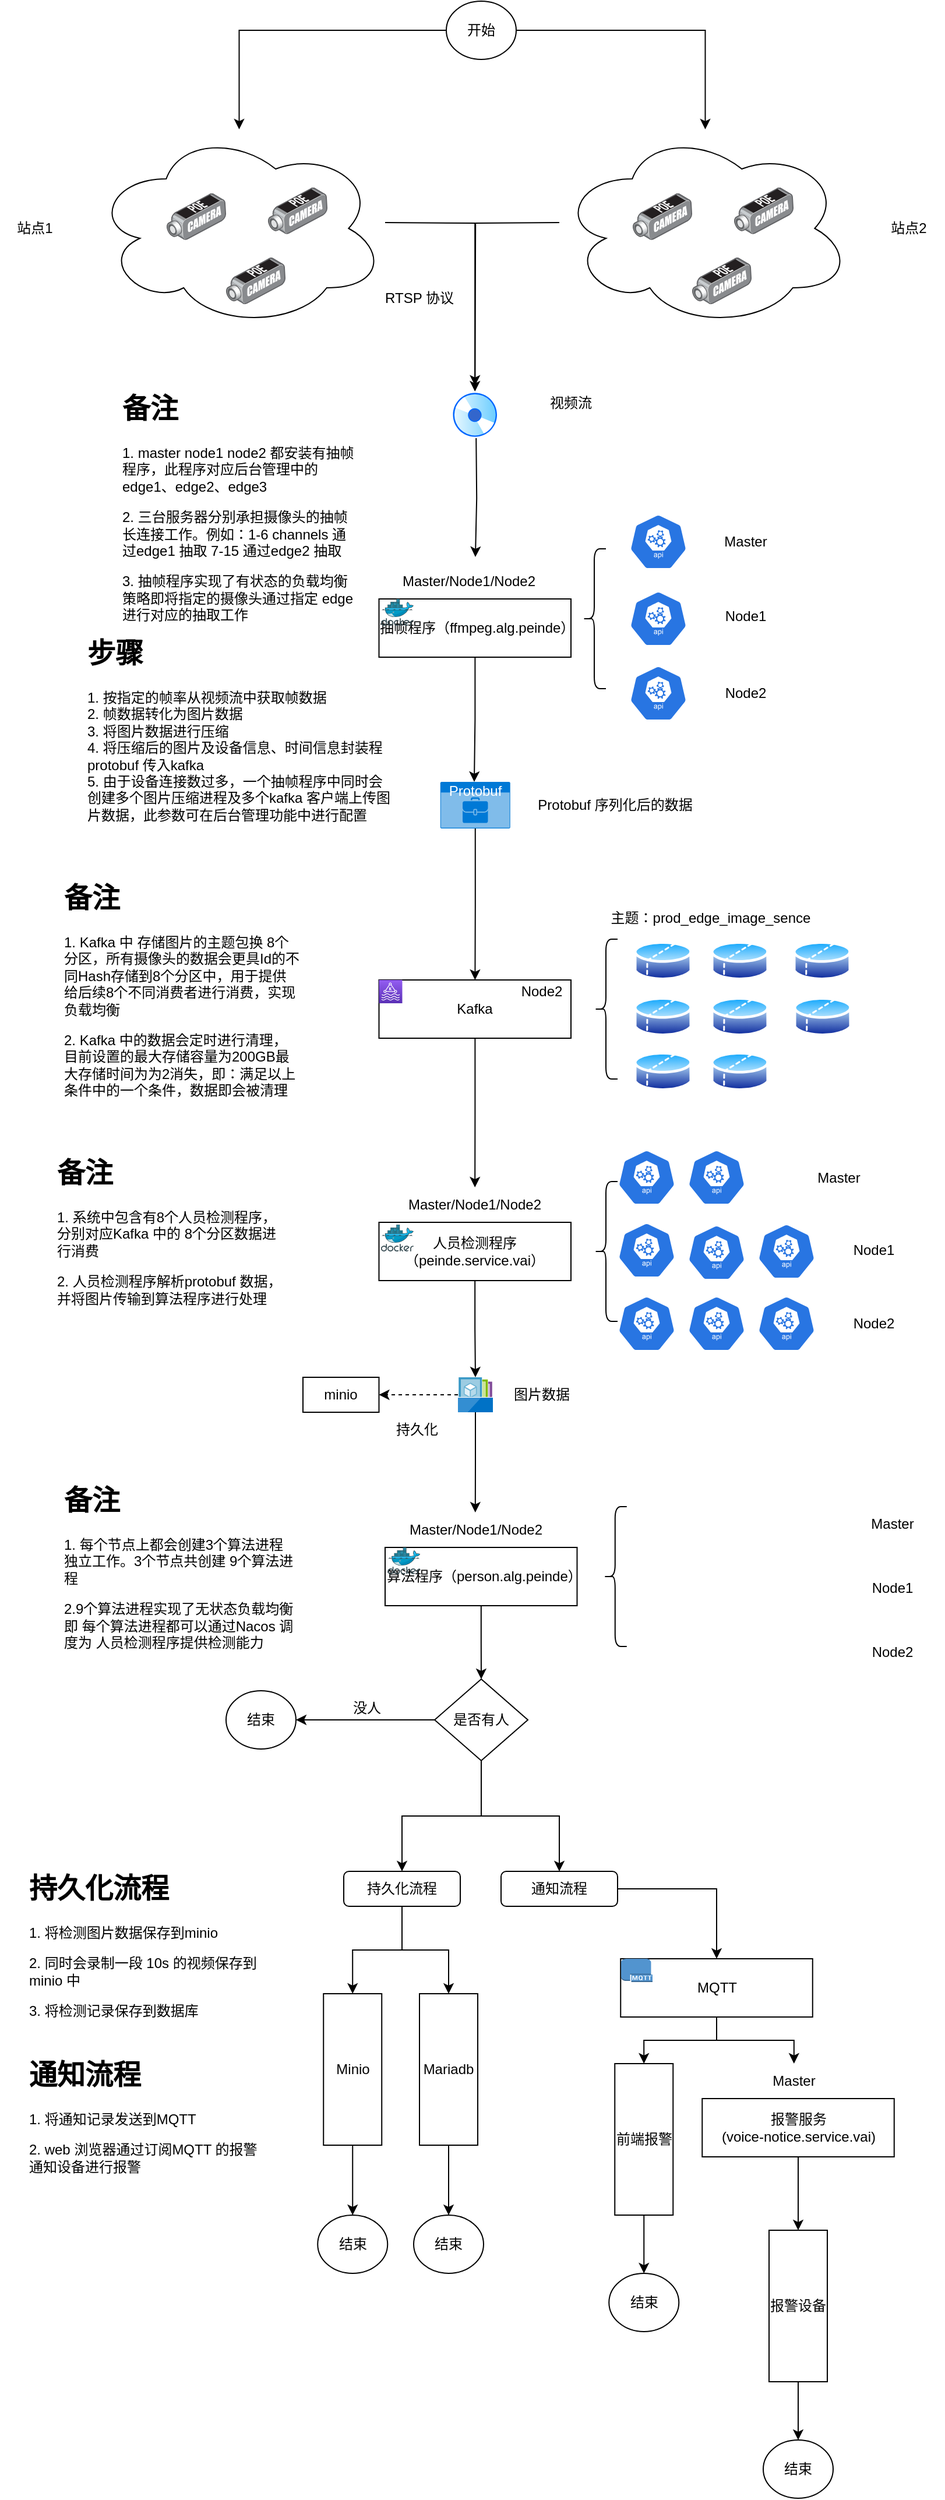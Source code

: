 <mxfile version="21.6.8" type="github">
  <diagram name="Page-1" id="T3Z21k5VHN_iptqrHMHW">
    <mxGraphModel dx="1434" dy="750" grid="1" gridSize="10" guides="1" tooltips="1" connect="1" arrows="1" fold="1" page="1" pageScale="1" pageWidth="850" pageHeight="1100" math="0" shadow="0">
      <root>
        <mxCell id="0" />
        <mxCell id="1" parent="0" />
        <mxCell id="aJU3L4zh-oG6XwhIlIdD-35" style="edgeStyle=orthogonalEdgeStyle;rounded=0;orthogonalLoop=1;jettySize=auto;html=1;" edge="1" parent="1">
          <mxGeometry relative="1" as="geometry">
            <mxPoint x="360.5" y="220" as="sourcePoint" />
            <mxPoint x="437.62" y="360" as="targetPoint" />
          </mxGeometry>
        </mxCell>
        <mxCell id="aJU3L4zh-oG6XwhIlIdD-27" value="" style="ellipse;shape=cloud;whiteSpace=wrap;html=1;" vertex="1" parent="1">
          <mxGeometry x="110" y="140" width="250.5" height="170" as="geometry" />
        </mxCell>
        <mxCell id="aJU3L4zh-oG6XwhIlIdD-3" value="" style="image;points=[];aspect=fixed;html=1;align=center;shadow=0;dashed=0;image=img/lib/allied_telesis/security/POE_DVS_Camera.svg;" vertex="1" parent="1">
          <mxGeometry x="173" y="194.8" width="51" height="40.2" as="geometry" />
        </mxCell>
        <mxCell id="aJU3L4zh-oG6XwhIlIdD-4" value="" style="image;points=[];aspect=fixed;html=1;align=center;shadow=0;dashed=0;image=img/lib/allied_telesis/security/POE_DVS_Camera.svg;" vertex="1" parent="1">
          <mxGeometry x="260" y="189.8" width="51" height="40.2" as="geometry" />
        </mxCell>
        <mxCell id="aJU3L4zh-oG6XwhIlIdD-7" value="" style="image;points=[];aspect=fixed;html=1;align=center;shadow=0;dashed=0;image=img/lib/allied_telesis/security/POE_DVS_Camera.svg;" vertex="1" parent="1">
          <mxGeometry x="224" y="250" width="51" height="40.2" as="geometry" />
        </mxCell>
        <mxCell id="aJU3L4zh-oG6XwhIlIdD-42" style="edgeStyle=orthogonalEdgeStyle;rounded=0;orthogonalLoop=1;jettySize=auto;html=1;entryX=0.479;entryY=0;entryDx=0;entryDy=0;entryPerimeter=0;" edge="1" parent="1" source="aJU3L4zh-oG6XwhIlIdD-11">
          <mxGeometry relative="1" as="geometry">
            <mxPoint x="436.99" y="700" as="targetPoint" />
          </mxGeometry>
        </mxCell>
        <mxCell id="aJU3L4zh-oG6XwhIlIdD-11" value="抽帧程序（ffmpeg.alg.peinde）" style="rounded=0;whiteSpace=wrap;html=1;" vertex="1" parent="1">
          <mxGeometry x="355.25" y="543" width="164.75" height="50" as="geometry" />
        </mxCell>
        <mxCell id="aJU3L4zh-oG6XwhIlIdD-14" value="Master/Node1/Node2" style="text;html=1;strokeColor=none;fillColor=none;align=center;verticalAlign=middle;whiteSpace=wrap;rounded=0;" vertex="1" parent="1">
          <mxGeometry x="355.25" y="513" width="154.75" height="30" as="geometry" />
        </mxCell>
        <mxCell id="aJU3L4zh-oG6XwhIlIdD-20" value="RTSP 协议" style="text;html=1;strokeColor=none;fillColor=none;align=center;verticalAlign=middle;whiteSpace=wrap;rounded=0;" vertex="1" parent="1">
          <mxGeometry x="340" y="270" width="100" height="30" as="geometry" />
        </mxCell>
        <mxCell id="aJU3L4zh-oG6XwhIlIdD-37" style="edgeStyle=orthogonalEdgeStyle;rounded=0;orthogonalLoop=1;jettySize=auto;html=1;entryX=0.528;entryY=-0.2;entryDx=0;entryDy=0;entryPerimeter=0;" edge="1" parent="1">
          <mxGeometry relative="1" as="geometry">
            <mxPoint x="438.62" y="405" as="sourcePoint" />
            <mxPoint x="437.958" y="507" as="targetPoint" />
          </mxGeometry>
        </mxCell>
        <mxCell id="aJU3L4zh-oG6XwhIlIdD-21" value="" style="image;aspect=fixed;perimeter=ellipsePerimeter;html=1;align=center;shadow=0;dashed=0;spacingTop=3;image=img/lib/active_directory/cd_dvd.svg;" vertex="1" parent="1">
          <mxGeometry x="417.62" y="365" width="40" height="40" as="geometry" />
        </mxCell>
        <mxCell id="aJU3L4zh-oG6XwhIlIdD-92" style="edgeStyle=orthogonalEdgeStyle;rounded=0;orthogonalLoop=1;jettySize=auto;html=1;" edge="1" parent="1" source="aJU3L4zh-oG6XwhIlIdD-22" target="aJU3L4zh-oG6XwhIlIdD-91">
          <mxGeometry relative="1" as="geometry" />
        </mxCell>
        <mxCell id="aJU3L4zh-oG6XwhIlIdD-22" value="人员检测程序（peinde.service.vai）" style="rounded=0;whiteSpace=wrap;html=1;" vertex="1" parent="1">
          <mxGeometry x="355.24" y="1078" width="164.75" height="50" as="geometry" />
        </mxCell>
        <mxCell id="aJU3L4zh-oG6XwhIlIdD-49" style="edgeStyle=orthogonalEdgeStyle;rounded=0;orthogonalLoop=1;jettySize=auto;html=1;exitX=0.5;exitY=1;exitDx=0;exitDy=0;exitPerimeter=0;" edge="1" parent="1" source="aJU3L4zh-oG6XwhIlIdD-90" target="aJU3L4zh-oG6XwhIlIdD-47">
          <mxGeometry relative="1" as="geometry">
            <mxPoint x="437.6" y="730" as="sourcePoint" />
          </mxGeometry>
        </mxCell>
        <mxCell id="aJU3L4zh-oG6XwhIlIdD-25" value="视频流" style="text;html=1;strokeColor=none;fillColor=none;align=center;verticalAlign=middle;whiteSpace=wrap;rounded=0;" vertex="1" parent="1">
          <mxGeometry x="470" y="360" width="100" height="30" as="geometry" />
        </mxCell>
        <mxCell id="aJU3L4zh-oG6XwhIlIdD-26" value="&lt;h1&gt;步骤&lt;/h1&gt;&lt;div&gt;1. 按指定的帧率从视频流中获取帧数据&lt;/div&gt;&lt;div&gt;2. 帧数据转化为图片数据&lt;/div&gt;&lt;div&gt;3. 将图片数据进行压缩&lt;/div&gt;&lt;div&gt;4. 将压缩后的图片及设备信息、时间信息封装程protobuf 传入kafka&lt;/div&gt;&lt;div&gt;5. 由于设备连接数过多，一个抽帧程序中同时会创建多个图片压缩进程及多个kafka 客户端上传图片数据，此参数可在后台管理功能中进行配置&lt;/div&gt;" style="text;html=1;strokeColor=none;fillColor=none;spacing=5;spacingTop=-20;whiteSpace=wrap;overflow=hidden;rounded=0;" vertex="1" parent="1">
          <mxGeometry x="100.25" y="570" width="270" height="180" as="geometry" />
        </mxCell>
        <mxCell id="aJU3L4zh-oG6XwhIlIdD-36" style="edgeStyle=orthogonalEdgeStyle;rounded=0;orthogonalLoop=1;jettySize=auto;html=1;" edge="1" parent="1" target="aJU3L4zh-oG6XwhIlIdD-21">
          <mxGeometry relative="1" as="geometry">
            <mxPoint x="510" y="220" as="sourcePoint" />
          </mxGeometry>
        </mxCell>
        <mxCell id="aJU3L4zh-oG6XwhIlIdD-33" value="站点1" style="text;html=1;strokeColor=none;fillColor=none;align=center;verticalAlign=middle;whiteSpace=wrap;rounded=0;" vertex="1" parent="1">
          <mxGeometry x="30" y="210" width="60" height="30" as="geometry" />
        </mxCell>
        <mxCell id="aJU3L4zh-oG6XwhIlIdD-34" value="站点2" style="text;html=1;strokeColor=none;fillColor=none;align=center;verticalAlign=middle;whiteSpace=wrap;rounded=0;" vertex="1" parent="1">
          <mxGeometry x="780" y="210" width="60" height="30" as="geometry" />
        </mxCell>
        <mxCell id="aJU3L4zh-oG6XwhIlIdD-38" value="" style="ellipse;shape=cloud;whiteSpace=wrap;html=1;" vertex="1" parent="1">
          <mxGeometry x="510" y="140" width="250.5" height="170" as="geometry" />
        </mxCell>
        <mxCell id="aJU3L4zh-oG6XwhIlIdD-39" value="" style="image;points=[];aspect=fixed;html=1;align=center;shadow=0;dashed=0;image=img/lib/allied_telesis/security/POE_DVS_Camera.svg;" vertex="1" parent="1">
          <mxGeometry x="573" y="194.8" width="51" height="40.2" as="geometry" />
        </mxCell>
        <mxCell id="aJU3L4zh-oG6XwhIlIdD-40" value="" style="image;points=[];aspect=fixed;html=1;align=center;shadow=0;dashed=0;image=img/lib/allied_telesis/security/POE_DVS_Camera.svg;" vertex="1" parent="1">
          <mxGeometry x="660" y="189.8" width="51" height="40.2" as="geometry" />
        </mxCell>
        <mxCell id="aJU3L4zh-oG6XwhIlIdD-41" value="" style="image;points=[];aspect=fixed;html=1;align=center;shadow=0;dashed=0;image=img/lib/allied_telesis/security/POE_DVS_Camera.svg;" vertex="1" parent="1">
          <mxGeometry x="624" y="250" width="51" height="40.2" as="geometry" />
        </mxCell>
        <mxCell id="aJU3L4zh-oG6XwhIlIdD-44" value="Protobuf 序列化后的数据" style="text;html=1;strokeColor=none;fillColor=none;align=center;verticalAlign=middle;whiteSpace=wrap;rounded=0;" vertex="1" parent="1">
          <mxGeometry x="467.88" y="707.5" width="180" height="25" as="geometry" />
        </mxCell>
        <mxCell id="aJU3L4zh-oG6XwhIlIdD-45" value="Master/Node1/Node2" style="text;html=1;strokeColor=none;fillColor=none;align=center;verticalAlign=middle;whiteSpace=wrap;rounded=0;" vertex="1" parent="1">
          <mxGeometry x="360.24" y="1048" width="154.75" height="30" as="geometry" />
        </mxCell>
        <mxCell id="aJU3L4zh-oG6XwhIlIdD-46" value="&lt;h1&gt;备注&lt;/h1&gt;&lt;p&gt;1. master node1 node2 都安装有抽帧程序，此程序对应后台管理中的 edge1、edge2、edge3&lt;/p&gt;&lt;p&gt;2. 三台服务器分别承担摄像头的抽帧长连接工作。例如：1-6 channels 通过edge1 抽取 7-15 通过edge2 抽取&lt;/p&gt;&lt;p&gt;3. 抽帧程序实现了有状态的负载均衡策略即将指定的摄像头通过指定 edge 进行对应的抽取工作&lt;/p&gt;" style="text;html=1;strokeColor=none;fillColor=none;spacing=5;spacingTop=-20;whiteSpace=wrap;overflow=hidden;rounded=0;" vertex="1" parent="1">
          <mxGeometry x="130.25" y="360" width="210" height="230" as="geometry" />
        </mxCell>
        <mxCell id="aJU3L4zh-oG6XwhIlIdD-52" style="edgeStyle=orthogonalEdgeStyle;rounded=0;orthogonalLoop=1;jettySize=auto;html=1;" edge="1" parent="1" source="aJU3L4zh-oG6XwhIlIdD-47" target="aJU3L4zh-oG6XwhIlIdD-45">
          <mxGeometry relative="1" as="geometry" />
        </mxCell>
        <mxCell id="aJU3L4zh-oG6XwhIlIdD-47" value="Kafka" style="rounded=0;whiteSpace=wrap;html=1;" vertex="1" parent="1">
          <mxGeometry x="355.25" y="870" width="164.75" height="50" as="geometry" />
        </mxCell>
        <mxCell id="aJU3L4zh-oG6XwhIlIdD-48" value="" style="sketch=0;points=[[0,0,0],[0.25,0,0],[0.5,0,0],[0.75,0,0],[1,0,0],[0,1,0],[0.25,1,0],[0.5,1,0],[0.75,1,0],[1,1,0],[0,0.25,0],[0,0.5,0],[0,0.75,0],[1,0.25,0],[1,0.5,0],[1,0.75,0]];outlineConnect=0;fontColor=#232F3E;gradientColor=#945DF2;gradientDirection=north;fillColor=#5A30B5;strokeColor=#ffffff;dashed=0;verticalLabelPosition=bottom;verticalAlign=top;align=center;html=1;fontSize=12;fontStyle=0;aspect=fixed;shape=mxgraph.aws4.resourceIcon;resIcon=mxgraph.aws4.managed_streaming_for_kafka;" vertex="1" parent="1">
          <mxGeometry x="355.24" y="870" width="20" height="20" as="geometry" />
        </mxCell>
        <mxCell id="aJU3L4zh-oG6XwhIlIdD-51" value="Node2" style="text;html=1;strokeColor=none;fillColor=none;align=center;verticalAlign=middle;whiteSpace=wrap;rounded=0;" vertex="1" parent="1">
          <mxGeometry x="470" y="870" width="50" height="20" as="geometry" />
        </mxCell>
        <mxCell id="aJU3L4zh-oG6XwhIlIdD-53" value="" style="shape=curlyBracket;whiteSpace=wrap;html=1;rounded=1;labelPosition=left;verticalLabelPosition=middle;align=right;verticalAlign=middle;" vertex="1" parent="1">
          <mxGeometry x="540" y="835" width="20" height="120" as="geometry" />
        </mxCell>
        <mxCell id="aJU3L4zh-oG6XwhIlIdD-54" value="" style="image;aspect=fixed;perimeter=ellipsePerimeter;html=1;align=center;shadow=0;dashed=0;spacingTop=3;image=img/lib/active_directory/database_partition_2.svg;" vertex="1" parent="1">
          <mxGeometry x="574" y="835" width="50" height="37" as="geometry" />
        </mxCell>
        <mxCell id="aJU3L4zh-oG6XwhIlIdD-55" value="" style="image;aspect=fixed;perimeter=ellipsePerimeter;html=1;align=center;shadow=0;dashed=0;spacingTop=3;image=img/lib/active_directory/database_partition_2.svg;" vertex="1" parent="1">
          <mxGeometry x="640" y="835" width="50" height="37" as="geometry" />
        </mxCell>
        <mxCell id="aJU3L4zh-oG6XwhIlIdD-56" value="" style="image;aspect=fixed;perimeter=ellipsePerimeter;html=1;align=center;shadow=0;dashed=0;spacingTop=3;image=img/lib/active_directory/database_partition_2.svg;" vertex="1" parent="1">
          <mxGeometry x="710.5" y="835" width="50" height="37" as="geometry" />
        </mxCell>
        <mxCell id="aJU3L4zh-oG6XwhIlIdD-57" value="" style="image;aspect=fixed;perimeter=ellipsePerimeter;html=1;align=center;shadow=0;dashed=0;spacingTop=3;image=img/lib/active_directory/database_partition_2.svg;" vertex="1" parent="1">
          <mxGeometry x="574" y="883" width="50" height="37" as="geometry" />
        </mxCell>
        <mxCell id="aJU3L4zh-oG6XwhIlIdD-58" value="" style="image;aspect=fixed;perimeter=ellipsePerimeter;html=1;align=center;shadow=0;dashed=0;spacingTop=3;image=img/lib/active_directory/database_partition_2.svg;" vertex="1" parent="1">
          <mxGeometry x="640" y="883" width="50" height="37" as="geometry" />
        </mxCell>
        <mxCell id="aJU3L4zh-oG6XwhIlIdD-59" value="" style="image;aspect=fixed;perimeter=ellipsePerimeter;html=1;align=center;shadow=0;dashed=0;spacingTop=3;image=img/lib/active_directory/database_partition_2.svg;" vertex="1" parent="1">
          <mxGeometry x="711" y="883" width="50" height="37" as="geometry" />
        </mxCell>
        <mxCell id="aJU3L4zh-oG6XwhIlIdD-60" value="" style="image;aspect=fixed;perimeter=ellipsePerimeter;html=1;align=center;shadow=0;dashed=0;spacingTop=3;image=img/lib/active_directory/database_partition_2.svg;" vertex="1" parent="1">
          <mxGeometry x="574" y="930" width="50" height="37" as="geometry" />
        </mxCell>
        <mxCell id="aJU3L4zh-oG6XwhIlIdD-61" value="" style="image;aspect=fixed;perimeter=ellipsePerimeter;html=1;align=center;shadow=0;dashed=0;spacingTop=3;image=img/lib/active_directory/database_partition_2.svg;" vertex="1" parent="1">
          <mxGeometry x="640" y="930" width="50" height="37" as="geometry" />
        </mxCell>
        <mxCell id="aJU3L4zh-oG6XwhIlIdD-62" value="&lt;h1&gt;备注&lt;/h1&gt;&lt;p&gt;1. Kafka 中 存储图片的主题包换 8个分区，所有摄像头的数据会更具Id的不同Hash存储到8个分区中，用于提供给后续8个不同消费者进行消费，实现负载均衡&lt;/p&gt;&lt;p&gt;2. Kafka 中的数据会定时进行清理，目前设置的最大存储容量为200GB最大存储时间为为2消失，即：满足以上条件中的一个条件，数据即会被清理&lt;/p&gt;" style="text;html=1;strokeColor=none;fillColor=none;spacing=5;spacingTop=-20;whiteSpace=wrap;overflow=hidden;rounded=0;" vertex="1" parent="1">
          <mxGeometry x="80" y="780" width="210" height="230" as="geometry" />
        </mxCell>
        <mxCell id="aJU3L4zh-oG6XwhIlIdD-63" value="主题：prod_edge_image_sence" style="text;html=1;strokeColor=none;fillColor=none;align=center;verticalAlign=middle;whiteSpace=wrap;rounded=0;" vertex="1" parent="1">
          <mxGeometry x="520" y="799.5" width="240" height="34" as="geometry" />
        </mxCell>
        <mxCell id="aJU3L4zh-oG6XwhIlIdD-65" value="" style="shape=curlyBracket;whiteSpace=wrap;html=1;rounded=1;labelPosition=left;verticalLabelPosition=middle;align=right;verticalAlign=middle;" vertex="1" parent="1">
          <mxGeometry x="530" y="500" width="20" height="120" as="geometry" />
        </mxCell>
        <mxCell id="aJU3L4zh-oG6XwhIlIdD-68" value="" style="sketch=0;html=1;dashed=0;whitespace=wrap;fillColor=#2875E2;strokeColor=#ffffff;points=[[0.005,0.63,0],[0.1,0.2,0],[0.9,0.2,0],[0.5,0,0],[0.995,0.63,0],[0.72,0.99,0],[0.5,1,0],[0.28,0.99,0]];verticalLabelPosition=bottom;align=center;verticalAlign=top;shape=mxgraph.kubernetes.icon;prIcon=api" vertex="1" parent="1">
          <mxGeometry x="570" y="470" width="50" height="48" as="geometry" />
        </mxCell>
        <mxCell id="aJU3L4zh-oG6XwhIlIdD-69" value="" style="sketch=0;html=1;dashed=0;whitespace=wrap;fillColor=#2875E2;strokeColor=#ffffff;points=[[0.005,0.63,0],[0.1,0.2,0],[0.9,0.2,0],[0.5,0,0],[0.995,0.63,0],[0.72,0.99,0],[0.5,1,0],[0.28,0.99,0]];verticalLabelPosition=bottom;align=center;verticalAlign=top;shape=mxgraph.kubernetes.icon;prIcon=api" vertex="1" parent="1">
          <mxGeometry x="570" y="536" width="50" height="48" as="geometry" />
        </mxCell>
        <mxCell id="aJU3L4zh-oG6XwhIlIdD-70" value="" style="sketch=0;html=1;dashed=0;whitespace=wrap;fillColor=#2875E2;strokeColor=#ffffff;points=[[0.005,0.63,0],[0.1,0.2,0],[0.9,0.2,0],[0.5,0,0],[0.995,0.63,0],[0.72,0.99,0],[0.5,1,0],[0.28,0.99,0]];verticalLabelPosition=bottom;align=center;verticalAlign=top;shape=mxgraph.kubernetes.icon;prIcon=api" vertex="1" parent="1">
          <mxGeometry x="570" y="600" width="50" height="48" as="geometry" />
        </mxCell>
        <mxCell id="aJU3L4zh-oG6XwhIlIdD-71" value="Master" style="text;html=1;strokeColor=none;fillColor=none;align=center;verticalAlign=middle;whiteSpace=wrap;rounded=0;" vertex="1" parent="1">
          <mxGeometry x="640" y="479" width="60" height="30" as="geometry" />
        </mxCell>
        <mxCell id="aJU3L4zh-oG6XwhIlIdD-72" value="Node1" style="text;html=1;strokeColor=none;fillColor=none;align=center;verticalAlign=middle;whiteSpace=wrap;rounded=0;" vertex="1" parent="1">
          <mxGeometry x="640" y="543" width="60" height="30" as="geometry" />
        </mxCell>
        <mxCell id="aJU3L4zh-oG6XwhIlIdD-73" value="Node2" style="text;html=1;strokeColor=none;fillColor=none;align=center;verticalAlign=middle;whiteSpace=wrap;rounded=0;" vertex="1" parent="1">
          <mxGeometry x="640" y="609" width="60" height="30" as="geometry" />
        </mxCell>
        <mxCell id="aJU3L4zh-oG6XwhIlIdD-75" value="" style="shape=curlyBracket;whiteSpace=wrap;html=1;rounded=1;labelPosition=left;verticalLabelPosition=middle;align=right;verticalAlign=middle;" vertex="1" parent="1">
          <mxGeometry x="540" y="1043" width="20" height="120" as="geometry" />
        </mxCell>
        <mxCell id="aJU3L4zh-oG6XwhIlIdD-76" value="" style="sketch=0;html=1;dashed=0;whitespace=wrap;fillColor=#2875E2;strokeColor=#ffffff;points=[[0.005,0.63,0],[0.1,0.2,0],[0.9,0.2,0],[0.5,0,0],[0.995,0.63,0],[0.72,0.99,0],[0.5,1,0],[0.28,0.99,0]];verticalLabelPosition=bottom;align=center;verticalAlign=top;shape=mxgraph.kubernetes.icon;prIcon=api" vertex="1" parent="1">
          <mxGeometry x="560" y="1015.5" width="50" height="48" as="geometry" />
        </mxCell>
        <mxCell id="aJU3L4zh-oG6XwhIlIdD-77" value="" style="sketch=0;html=1;dashed=0;whitespace=wrap;fillColor=#2875E2;strokeColor=#ffffff;points=[[0.005,0.63,0],[0.1,0.2,0],[0.9,0.2,0],[0.5,0,0],[0.995,0.63,0],[0.72,0.99,0],[0.5,1,0],[0.28,0.99,0]];verticalLabelPosition=bottom;align=center;verticalAlign=top;shape=mxgraph.kubernetes.icon;prIcon=api" vertex="1" parent="1">
          <mxGeometry x="620" y="1015.5" width="50" height="48" as="geometry" />
        </mxCell>
        <mxCell id="aJU3L4zh-oG6XwhIlIdD-78" value="" style="sketch=0;html=1;dashed=0;whitespace=wrap;fillColor=#2875E2;strokeColor=#ffffff;points=[[0.005,0.63,0],[0.1,0.2,0],[0.9,0.2,0],[0.5,0,0],[0.995,0.63,0],[0.72,0.99,0],[0.5,1,0],[0.28,0.99,0]];verticalLabelPosition=bottom;align=center;verticalAlign=top;shape=mxgraph.kubernetes.icon;prIcon=api" vertex="1" parent="1">
          <mxGeometry x="560" y="1078" width="50" height="48" as="geometry" />
        </mxCell>
        <mxCell id="aJU3L4zh-oG6XwhIlIdD-79" value="" style="sketch=0;html=1;dashed=0;whitespace=wrap;fillColor=#2875E2;strokeColor=#ffffff;points=[[0.005,0.63,0],[0.1,0.2,0],[0.9,0.2,0],[0.5,0,0],[0.995,0.63,0],[0.72,0.99,0],[0.5,1,0],[0.28,0.99,0]];verticalLabelPosition=bottom;align=center;verticalAlign=top;shape=mxgraph.kubernetes.icon;prIcon=api" vertex="1" parent="1">
          <mxGeometry x="600" y="1080" width="90" height="48" as="geometry" />
        </mxCell>
        <mxCell id="aJU3L4zh-oG6XwhIlIdD-80" value="" style="sketch=0;html=1;dashed=0;whitespace=wrap;fillColor=#2875E2;strokeColor=#ffffff;points=[[0.005,0.63,0],[0.1,0.2,0],[0.9,0.2,0],[0.5,0,0],[0.995,0.63,0],[0.72,0.99,0],[0.5,1,0],[0.28,0.99,0]];verticalLabelPosition=bottom;align=center;verticalAlign=top;shape=mxgraph.kubernetes.icon;prIcon=api" vertex="1" parent="1">
          <mxGeometry x="660" y="1079" width="90" height="48" as="geometry" />
        </mxCell>
        <mxCell id="aJU3L4zh-oG6XwhIlIdD-81" value="" style="sketch=0;html=1;dashed=0;whitespace=wrap;fillColor=#2875E2;strokeColor=#ffffff;points=[[0.005,0.63,0],[0.1,0.2,0],[0.9,0.2,0],[0.5,0,0],[0.995,0.63,0],[0.72,0.99,0],[0.5,1,0],[0.28,0.99,0]];verticalLabelPosition=bottom;align=center;verticalAlign=top;shape=mxgraph.kubernetes.icon;prIcon=api" vertex="1" parent="1">
          <mxGeometry x="560" y="1141" width="50" height="48" as="geometry" />
        </mxCell>
        <mxCell id="aJU3L4zh-oG6XwhIlIdD-82" value="" style="sketch=0;html=1;dashed=0;whitespace=wrap;fillColor=#2875E2;strokeColor=#ffffff;points=[[0.005,0.63,0],[0.1,0.2,0],[0.9,0.2,0],[0.5,0,0],[0.995,0.63,0],[0.72,0.99,0],[0.5,1,0],[0.28,0.99,0]];verticalLabelPosition=bottom;align=center;verticalAlign=top;shape=mxgraph.kubernetes.icon;prIcon=api" vertex="1" parent="1">
          <mxGeometry x="620" y="1141" width="50" height="48" as="geometry" />
        </mxCell>
        <mxCell id="aJU3L4zh-oG6XwhIlIdD-83" value="" style="sketch=0;html=1;dashed=0;whitespace=wrap;fillColor=#2875E2;strokeColor=#ffffff;points=[[0.005,0.63,0],[0.1,0.2,0],[0.9,0.2,0],[0.5,0,0],[0.995,0.63,0],[0.72,0.99,0],[0.5,1,0],[0.28,0.99,0]];verticalLabelPosition=bottom;align=center;verticalAlign=top;shape=mxgraph.kubernetes.icon;prIcon=api" vertex="1" parent="1">
          <mxGeometry x="680" y="1141" width="50" height="48" as="geometry" />
        </mxCell>
        <mxCell id="aJU3L4zh-oG6XwhIlIdD-84" value="Master" style="text;html=1;strokeColor=none;fillColor=none;align=center;verticalAlign=middle;whiteSpace=wrap;rounded=0;" vertex="1" parent="1">
          <mxGeometry x="720" y="1025" width="60" height="30" as="geometry" />
        </mxCell>
        <mxCell id="aJU3L4zh-oG6XwhIlIdD-85" value="Node1" style="text;html=1;strokeColor=none;fillColor=none;align=center;verticalAlign=middle;whiteSpace=wrap;rounded=0;" vertex="1" parent="1">
          <mxGeometry x="750" y="1087" width="60" height="30" as="geometry" />
        </mxCell>
        <mxCell id="aJU3L4zh-oG6XwhIlIdD-86" value="Node2" style="text;html=1;strokeColor=none;fillColor=none;align=center;verticalAlign=middle;whiteSpace=wrap;rounded=0;" vertex="1" parent="1">
          <mxGeometry x="750" y="1150" width="60" height="30" as="geometry" />
        </mxCell>
        <mxCell id="aJU3L4zh-oG6XwhIlIdD-99" style="edgeStyle=orthogonalEdgeStyle;rounded=0;orthogonalLoop=1;jettySize=auto;html=1;entryX=0.5;entryY=0;entryDx=0;entryDy=0;" edge="1" parent="1" source="aJU3L4zh-oG6XwhIlIdD-87" target="aJU3L4zh-oG6XwhIlIdD-98">
          <mxGeometry relative="1" as="geometry" />
        </mxCell>
        <mxCell id="aJU3L4zh-oG6XwhIlIdD-87" value="算法程序（person.alg.peinde）" style="rounded=0;whiteSpace=wrap;html=1;" vertex="1" parent="1">
          <mxGeometry x="360.5" y="1357" width="164.75" height="50" as="geometry" />
        </mxCell>
        <mxCell id="aJU3L4zh-oG6XwhIlIdD-88" value="Master/Node1/Node2" style="text;html=1;strokeColor=none;fillColor=none;align=center;verticalAlign=middle;whiteSpace=wrap;rounded=0;" vertex="1" parent="1">
          <mxGeometry x="360.5" y="1327" width="154.75" height="30" as="geometry" />
        </mxCell>
        <mxCell id="aJU3L4zh-oG6XwhIlIdD-90" value="Protobuf" style="html=1;whiteSpace=wrap;strokeColor=none;fillColor=#0079D6;labelPosition=center;verticalLabelPosition=middle;verticalAlign=top;align=center;fontSize=12;outlineConnect=0;spacingTop=-6;fontColor=#FFFFFF;sketch=0;shape=mxgraph.sitemap.portfolio;" vertex="1" parent="1">
          <mxGeometry x="407.88" y="700" width="60" height="40" as="geometry" />
        </mxCell>
        <mxCell id="aJU3L4zh-oG6XwhIlIdD-93" style="edgeStyle=orthogonalEdgeStyle;rounded=0;orthogonalLoop=1;jettySize=auto;html=1;" edge="1" parent="1" source="aJU3L4zh-oG6XwhIlIdD-91" target="aJU3L4zh-oG6XwhIlIdD-88">
          <mxGeometry relative="1" as="geometry" />
        </mxCell>
        <mxCell id="aJU3L4zh-oG6XwhIlIdD-96" style="edgeStyle=orthogonalEdgeStyle;rounded=0;orthogonalLoop=1;jettySize=auto;html=1;entryX=1;entryY=0.5;entryDx=0;entryDy=0;dashed=1;" edge="1" parent="1" source="aJU3L4zh-oG6XwhIlIdD-91" target="aJU3L4zh-oG6XwhIlIdD-95">
          <mxGeometry relative="1" as="geometry" />
        </mxCell>
        <mxCell id="aJU3L4zh-oG6XwhIlIdD-91" value="" style="image;sketch=0;aspect=fixed;html=1;points=[];align=center;fontSize=12;image=img/lib/mscae/Shared_Image_Galleries.svg;" vertex="1" parent="1">
          <mxGeometry x="423" y="1211" width="30" height="30" as="geometry" />
        </mxCell>
        <mxCell id="aJU3L4zh-oG6XwhIlIdD-94" value="图片数据" style="text;html=1;strokeColor=none;fillColor=none;align=center;verticalAlign=middle;whiteSpace=wrap;rounded=0;" vertex="1" parent="1">
          <mxGeometry x="465" y="1211" width="60" height="30" as="geometry" />
        </mxCell>
        <mxCell id="aJU3L4zh-oG6XwhIlIdD-95" value="minio" style="rounded=0;whiteSpace=wrap;html=1;" vertex="1" parent="1">
          <mxGeometry x="290" y="1211" width="65.24" height="30" as="geometry" />
        </mxCell>
        <mxCell id="aJU3L4zh-oG6XwhIlIdD-97" value="持久化" style="text;html=1;strokeColor=none;fillColor=none;align=center;verticalAlign=middle;whiteSpace=wrap;rounded=0;" vertex="1" parent="1">
          <mxGeometry x="357.62" y="1241" width="60" height="30" as="geometry" />
        </mxCell>
        <mxCell id="aJU3L4zh-oG6XwhIlIdD-101" style="edgeStyle=orthogonalEdgeStyle;rounded=0;orthogonalLoop=1;jettySize=auto;html=1;" edge="1" parent="1" source="aJU3L4zh-oG6XwhIlIdD-98" target="aJU3L4zh-oG6XwhIlIdD-100">
          <mxGeometry relative="1" as="geometry" />
        </mxCell>
        <mxCell id="aJU3L4zh-oG6XwhIlIdD-121" style="edgeStyle=orthogonalEdgeStyle;rounded=0;orthogonalLoop=1;jettySize=auto;html=1;entryX=0.5;entryY=0;entryDx=0;entryDy=0;" edge="1" parent="1" source="aJU3L4zh-oG6XwhIlIdD-98" target="aJU3L4zh-oG6XwhIlIdD-111">
          <mxGeometry relative="1" as="geometry" />
        </mxCell>
        <mxCell id="aJU3L4zh-oG6XwhIlIdD-122" style="edgeStyle=orthogonalEdgeStyle;rounded=0;orthogonalLoop=1;jettySize=auto;html=1;" edge="1" parent="1" source="aJU3L4zh-oG6XwhIlIdD-98" target="aJU3L4zh-oG6XwhIlIdD-110">
          <mxGeometry relative="1" as="geometry" />
        </mxCell>
        <mxCell id="aJU3L4zh-oG6XwhIlIdD-98" value="是否有人" style="rhombus;whiteSpace=wrap;html=1;" vertex="1" parent="1">
          <mxGeometry x="403" y="1470" width="80" height="70" as="geometry" />
        </mxCell>
        <mxCell id="aJU3L4zh-oG6XwhIlIdD-100" value="结束" style="ellipse;whiteSpace=wrap;html=1;" vertex="1" parent="1">
          <mxGeometry x="224" y="1480" width="60" height="50" as="geometry" />
        </mxCell>
        <mxCell id="aJU3L4zh-oG6XwhIlIdD-102" value="没人" style="text;html=1;strokeColor=none;fillColor=none;align=center;verticalAlign=middle;whiteSpace=wrap;rounded=0;" vertex="1" parent="1">
          <mxGeometry x="315.24" y="1480" width="60" height="30" as="geometry" />
        </mxCell>
        <mxCell id="aJU3L4zh-oG6XwhIlIdD-129" style="edgeStyle=orthogonalEdgeStyle;rounded=0;orthogonalLoop=1;jettySize=auto;html=1;" edge="1" parent="1" source="aJU3L4zh-oG6XwhIlIdD-110" target="aJU3L4zh-oG6XwhIlIdD-114">
          <mxGeometry relative="1" as="geometry" />
        </mxCell>
        <mxCell id="aJU3L4zh-oG6XwhIlIdD-110" value="通知流程" style="rounded=1;whiteSpace=wrap;html=1;" vertex="1" parent="1">
          <mxGeometry x="460" y="1635" width="100" height="30" as="geometry" />
        </mxCell>
        <mxCell id="aJU3L4zh-oG6XwhIlIdD-125" style="edgeStyle=orthogonalEdgeStyle;rounded=0;orthogonalLoop=1;jettySize=auto;html=1;entryX=0.5;entryY=0;entryDx=0;entryDy=0;" edge="1" parent="1" source="aJU3L4zh-oG6XwhIlIdD-111" target="aJU3L4zh-oG6XwhIlIdD-124">
          <mxGeometry relative="1" as="geometry" />
        </mxCell>
        <mxCell id="aJU3L4zh-oG6XwhIlIdD-126" style="edgeStyle=orthogonalEdgeStyle;rounded=0;orthogonalLoop=1;jettySize=auto;html=1;" edge="1" parent="1" source="aJU3L4zh-oG6XwhIlIdD-111" target="aJU3L4zh-oG6XwhIlIdD-116">
          <mxGeometry relative="1" as="geometry" />
        </mxCell>
        <mxCell id="aJU3L4zh-oG6XwhIlIdD-111" value="持久化流程" style="rounded=1;whiteSpace=wrap;html=1;" vertex="1" parent="1">
          <mxGeometry x="325" y="1635" width="100" height="30" as="geometry" />
        </mxCell>
        <mxCell id="aJU3L4zh-oG6XwhIlIdD-130" style="edgeStyle=orthogonalEdgeStyle;rounded=0;orthogonalLoop=1;jettySize=auto;html=1;entryX=0.5;entryY=0;entryDx=0;entryDy=0;" edge="1" parent="1" source="aJU3L4zh-oG6XwhIlIdD-114" target="aJU3L4zh-oG6XwhIlIdD-127">
          <mxGeometry relative="1" as="geometry" />
        </mxCell>
        <mxCell id="aJU3L4zh-oG6XwhIlIdD-169" style="edgeStyle=orthogonalEdgeStyle;rounded=0;orthogonalLoop=1;jettySize=auto;html=1;" edge="1" parent="1" source="aJU3L4zh-oG6XwhIlIdD-114" target="aJU3L4zh-oG6XwhIlIdD-168">
          <mxGeometry relative="1" as="geometry" />
        </mxCell>
        <mxCell id="aJU3L4zh-oG6XwhIlIdD-114" value="MQTT" style="rounded=0;whiteSpace=wrap;html=1;" vertex="1" parent="1">
          <mxGeometry x="562.63" y="1710" width="164.75" height="50" as="geometry" />
        </mxCell>
        <mxCell id="aJU3L4zh-oG6XwhIlIdD-155" style="edgeStyle=orthogonalEdgeStyle;rounded=0;orthogonalLoop=1;jettySize=auto;html=1;entryX=0.5;entryY=0;entryDx=0;entryDy=0;" edge="1" parent="1" source="aJU3L4zh-oG6XwhIlIdD-116" target="aJU3L4zh-oG6XwhIlIdD-154">
          <mxGeometry relative="1" as="geometry" />
        </mxCell>
        <mxCell id="aJU3L4zh-oG6XwhIlIdD-116" value="Mariadb" style="rounded=0;whiteSpace=wrap;html=1;" vertex="1" parent="1">
          <mxGeometry x="390" y="1740" width="50" height="130" as="geometry" />
        </mxCell>
        <mxCell id="aJU3L4zh-oG6XwhIlIdD-153" style="edgeStyle=orthogonalEdgeStyle;rounded=0;orthogonalLoop=1;jettySize=auto;html=1;entryX=0.5;entryY=0;entryDx=0;entryDy=0;" edge="1" parent="1" source="aJU3L4zh-oG6XwhIlIdD-124" target="aJU3L4zh-oG6XwhIlIdD-132">
          <mxGeometry relative="1" as="geometry" />
        </mxCell>
        <mxCell id="aJU3L4zh-oG6XwhIlIdD-124" value="Minio" style="rounded=0;whiteSpace=wrap;html=1;" vertex="1" parent="1">
          <mxGeometry x="307.62" y="1740" width="50" height="130" as="geometry" />
        </mxCell>
        <mxCell id="aJU3L4zh-oG6XwhIlIdD-159" style="edgeStyle=orthogonalEdgeStyle;rounded=0;orthogonalLoop=1;jettySize=auto;html=1;entryX=0.5;entryY=0;entryDx=0;entryDy=0;" edge="1" parent="1" source="aJU3L4zh-oG6XwhIlIdD-127" target="aJU3L4zh-oG6XwhIlIdD-158">
          <mxGeometry relative="1" as="geometry" />
        </mxCell>
        <mxCell id="aJU3L4zh-oG6XwhIlIdD-127" value="前端报警" style="rounded=0;whiteSpace=wrap;html=1;" vertex="1" parent="1">
          <mxGeometry x="557.63" y="1800" width="50" height="130" as="geometry" />
        </mxCell>
        <mxCell id="aJU3L4zh-oG6XwhIlIdD-161" style="edgeStyle=orthogonalEdgeStyle;rounded=0;orthogonalLoop=1;jettySize=auto;html=1;entryX=0.5;entryY=0;entryDx=0;entryDy=0;" edge="1" parent="1" source="aJU3L4zh-oG6XwhIlIdD-128" target="aJU3L4zh-oG6XwhIlIdD-160">
          <mxGeometry relative="1" as="geometry" />
        </mxCell>
        <mxCell id="aJU3L4zh-oG6XwhIlIdD-128" value="报警设备" style="rounded=0;whiteSpace=wrap;html=1;" vertex="1" parent="1">
          <mxGeometry x="690" y="1943" width="50" height="130" as="geometry" />
        </mxCell>
        <mxCell id="aJU3L4zh-oG6XwhIlIdD-132" value="结束" style="ellipse;whiteSpace=wrap;html=1;" vertex="1" parent="1">
          <mxGeometry x="302.62" y="1930" width="60" height="50" as="geometry" />
        </mxCell>
        <mxCell id="aJU3L4zh-oG6XwhIlIdD-133" value="" style="shape=curlyBracket;whiteSpace=wrap;html=1;rounded=1;labelPosition=left;verticalLabelPosition=middle;align=right;verticalAlign=middle;" vertex="1" parent="1">
          <mxGeometry x="547.88" y="1322" width="20" height="120" as="geometry" />
        </mxCell>
        <mxCell id="aJU3L4zh-oG6XwhIlIdD-136" value="" style="shape=image;html=1;verticalAlign=top;verticalLabelPosition=bottom;labelBackgroundColor=#ffffff;imageAspect=0;aspect=fixed;image=https://cdn2.iconfinder.com/data/icons/competitive-strategy-and-corporate-training/512/746_Algorithm_business_foretelling_pattern_plan_Business_Management-128.png" vertex="1" parent="1">
          <mxGeometry x="574" y="1297" width="60" height="60" as="geometry" />
        </mxCell>
        <mxCell id="aJU3L4zh-oG6XwhIlIdD-137" value="" style="shape=image;html=1;verticalAlign=top;verticalLabelPosition=bottom;labelBackgroundColor=#ffffff;imageAspect=0;aspect=fixed;image=https://cdn2.iconfinder.com/data/icons/competitive-strategy-and-corporate-training/512/746_Algorithm_business_foretelling_pattern_plan_Business_Management-128.png" vertex="1" parent="1">
          <mxGeometry x="641" y="1297" width="60" height="60" as="geometry" />
        </mxCell>
        <mxCell id="aJU3L4zh-oG6XwhIlIdD-138" value="" style="shape=image;html=1;verticalAlign=top;verticalLabelPosition=bottom;labelBackgroundColor=#ffffff;imageAspect=0;aspect=fixed;image=https://cdn2.iconfinder.com/data/icons/competitive-strategy-and-corporate-training/512/746_Algorithm_business_foretelling_pattern_plan_Business_Management-128.png" vertex="1" parent="1">
          <mxGeometry x="706" y="1297" width="60" height="60" as="geometry" />
        </mxCell>
        <mxCell id="aJU3L4zh-oG6XwhIlIdD-139" value="" style="shape=image;html=1;verticalAlign=top;verticalLabelPosition=bottom;labelBackgroundColor=#ffffff;imageAspect=0;aspect=fixed;image=https://cdn2.iconfinder.com/data/icons/competitive-strategy-and-corporate-training/512/746_Algorithm_business_foretelling_pattern_plan_Business_Management-128.png" vertex="1" parent="1">
          <mxGeometry x="574" y="1357" width="60" height="60" as="geometry" />
        </mxCell>
        <mxCell id="aJU3L4zh-oG6XwhIlIdD-140" value="" style="shape=image;html=1;verticalAlign=top;verticalLabelPosition=bottom;labelBackgroundColor=#ffffff;imageAspect=0;aspect=fixed;image=https://cdn2.iconfinder.com/data/icons/competitive-strategy-and-corporate-training/512/746_Algorithm_business_foretelling_pattern_plan_Business_Management-128.png" vertex="1" parent="1">
          <mxGeometry x="640" y="1357" width="60" height="60" as="geometry" />
        </mxCell>
        <mxCell id="aJU3L4zh-oG6XwhIlIdD-141" value="" style="shape=image;html=1;verticalAlign=top;verticalLabelPosition=bottom;labelBackgroundColor=#ffffff;imageAspect=0;aspect=fixed;image=https://cdn2.iconfinder.com/data/icons/competitive-strategy-and-corporate-training/512/746_Algorithm_business_foretelling_pattern_plan_Business_Management-128.png" vertex="1" parent="1">
          <mxGeometry x="706" y="1357" width="60" height="60" as="geometry" />
        </mxCell>
        <mxCell id="aJU3L4zh-oG6XwhIlIdD-142" value="" style="shape=image;html=1;verticalAlign=top;verticalLabelPosition=bottom;labelBackgroundColor=#ffffff;imageAspect=0;aspect=fixed;image=https://cdn2.iconfinder.com/data/icons/competitive-strategy-and-corporate-training/512/746_Algorithm_business_foretelling_pattern_plan_Business_Management-128.png" vertex="1" parent="1">
          <mxGeometry x="574" y="1417" width="60" height="60" as="geometry" />
        </mxCell>
        <mxCell id="aJU3L4zh-oG6XwhIlIdD-143" value="" style="shape=image;html=1;verticalAlign=top;verticalLabelPosition=bottom;labelBackgroundColor=#ffffff;imageAspect=0;aspect=fixed;image=https://cdn2.iconfinder.com/data/icons/competitive-strategy-and-corporate-training/512/746_Algorithm_business_foretelling_pattern_plan_Business_Management-128.png" vertex="1" parent="1">
          <mxGeometry x="640" y="1412" width="60" height="60" as="geometry" />
        </mxCell>
        <mxCell id="aJU3L4zh-oG6XwhIlIdD-144" value="" style="shape=image;html=1;verticalAlign=top;verticalLabelPosition=bottom;labelBackgroundColor=#ffffff;imageAspect=0;aspect=fixed;image=https://cdn2.iconfinder.com/data/icons/competitive-strategy-and-corporate-training/512/746_Algorithm_business_foretelling_pattern_plan_Business_Management-128.png" vertex="1" parent="1">
          <mxGeometry x="710.5" y="1417" width="60" height="60" as="geometry" />
        </mxCell>
        <mxCell id="aJU3L4zh-oG6XwhIlIdD-145" value="Master" style="text;html=1;strokeColor=none;fillColor=none;align=center;verticalAlign=middle;whiteSpace=wrap;rounded=0;" vertex="1" parent="1">
          <mxGeometry x="766" y="1322" width="60" height="30" as="geometry" />
        </mxCell>
        <mxCell id="aJU3L4zh-oG6XwhIlIdD-146" value="Node1" style="text;html=1;strokeColor=none;fillColor=none;align=center;verticalAlign=middle;whiteSpace=wrap;rounded=0;" vertex="1" parent="1">
          <mxGeometry x="766" y="1377" width="60" height="30" as="geometry" />
        </mxCell>
        <mxCell id="aJU3L4zh-oG6XwhIlIdD-147" value="Node2" style="text;html=1;strokeColor=none;fillColor=none;align=center;verticalAlign=middle;whiteSpace=wrap;rounded=0;" vertex="1" parent="1">
          <mxGeometry x="766" y="1432" width="60" height="30" as="geometry" />
        </mxCell>
        <mxCell id="aJU3L4zh-oG6XwhIlIdD-148" value="&lt;h1&gt;备注&lt;/h1&gt;&lt;p&gt;1. 系统中包含有8个人员检测程序，分别对应Kafka 中的 8个分区数据进行消费&lt;/p&gt;&lt;p&gt;2. 人员检测程序解析protobuf 数据，并将图片传输到算法程序进行处理&lt;/p&gt;" style="text;html=1;strokeColor=none;fillColor=none;spacing=5;spacingTop=-20;whiteSpace=wrap;overflow=hidden;rounded=0;" vertex="1" parent="1">
          <mxGeometry x="74" y="1015.5" width="206" height="154.5" as="geometry" />
        </mxCell>
        <mxCell id="aJU3L4zh-oG6XwhIlIdD-149" value="&lt;h1&gt;备注&lt;/h1&gt;&lt;p&gt;1. 每个节点上都会创建3个算法进程独立工作。3个节点共创建 9个算法进程&lt;/p&gt;&lt;p&gt;2.9个算法进程实现了无状态负载均衡即 每个算法进程都可以通过Nacos 调度为 人员检测程序提供检测能力&lt;/p&gt;" style="text;html=1;strokeColor=none;fillColor=none;spacing=5;spacingTop=-20;whiteSpace=wrap;overflow=hidden;rounded=0;" vertex="1" parent="1">
          <mxGeometry x="80" y="1297" width="206" height="154.5" as="geometry" />
        </mxCell>
        <mxCell id="aJU3L4zh-oG6XwhIlIdD-154" value="结束" style="ellipse;whiteSpace=wrap;html=1;" vertex="1" parent="1">
          <mxGeometry x="385" y="1930" width="60" height="50" as="geometry" />
        </mxCell>
        <mxCell id="aJU3L4zh-oG6XwhIlIdD-158" value="结束" style="ellipse;whiteSpace=wrap;html=1;" vertex="1" parent="1">
          <mxGeometry x="552.63" y="1980" width="60" height="50" as="geometry" />
        </mxCell>
        <mxCell id="aJU3L4zh-oG6XwhIlIdD-160" value="结束" style="ellipse;whiteSpace=wrap;html=1;" vertex="1" parent="1">
          <mxGeometry x="685" y="2123" width="60" height="50" as="geometry" />
        </mxCell>
        <mxCell id="aJU3L4zh-oG6XwhIlIdD-162" value="&lt;h1&gt;持久化流程&lt;/h1&gt;&lt;p&gt;1. 将检测图片数据保存到minio&lt;/p&gt;&lt;p&gt;2. 同时会录制一段 10s 的视频保存到minio 中&lt;/p&gt;&lt;p&gt;3. 将检测记录保存到数据库&lt;/p&gt;" style="text;html=1;strokeColor=none;fillColor=none;spacing=5;spacingTop=-20;whiteSpace=wrap;overflow=hidden;rounded=0;" vertex="1" parent="1">
          <mxGeometry x="50" y="1630" width="206" height="154.5" as="geometry" />
        </mxCell>
        <mxCell id="aJU3L4zh-oG6XwhIlIdD-163" value="&lt;h1&gt;通知流程&lt;/h1&gt;&lt;p&gt;1. 将通知记录发送到MQTT&lt;/p&gt;&lt;p&gt;2. web 浏览器通过订阅MQTT 的报警通知设备进行报警&lt;/p&gt;" style="text;html=1;strokeColor=none;fillColor=none;spacing=5;spacingTop=-20;whiteSpace=wrap;overflow=hidden;rounded=0;" vertex="1" parent="1">
          <mxGeometry x="50" y="1790" width="206" height="154.5" as="geometry" />
        </mxCell>
        <mxCell id="aJU3L4zh-oG6XwhIlIdD-166" style="edgeStyle=orthogonalEdgeStyle;rounded=0;orthogonalLoop=1;jettySize=auto;html=1;entryX=0.5;entryY=0;entryDx=0;entryDy=0;" edge="1" parent="1" source="aJU3L4zh-oG6XwhIlIdD-164" target="aJU3L4zh-oG6XwhIlIdD-128">
          <mxGeometry relative="1" as="geometry" />
        </mxCell>
        <mxCell id="aJU3L4zh-oG6XwhIlIdD-164" value="报警服务&lt;br&gt;(voice-notice.service.vai)" style="rounded=0;whiteSpace=wrap;html=1;" vertex="1" parent="1">
          <mxGeometry x="632.63" y="1830" width="164.75" height="50" as="geometry" />
        </mxCell>
        <mxCell id="aJU3L4zh-oG6XwhIlIdD-168" value="Master" style="text;html=1;strokeColor=none;fillColor=none;align=center;verticalAlign=middle;whiteSpace=wrap;rounded=0;" vertex="1" parent="1">
          <mxGeometry x="634" y="1800" width="154.75" height="30" as="geometry" />
        </mxCell>
        <mxCell id="aJU3L4zh-oG6XwhIlIdD-170" value="" style="outlineConnect=0;dashed=0;verticalLabelPosition=bottom;verticalAlign=top;align=center;html=1;shape=mxgraph.aws3.mqtt_protocol;fillColor=#5294CF;gradientColor=none;" vertex="1" parent="1">
          <mxGeometry x="563" y="1710" width="27" height="20" as="geometry" />
        </mxCell>
        <mxCell id="aJU3L4zh-oG6XwhIlIdD-171" value="" style="image;sketch=0;aspect=fixed;html=1;points=[];align=center;fontSize=12;image=img/lib/mscae/Docker.svg;" vertex="1" parent="1">
          <mxGeometry x="362.62" y="1357" width="28.05" height="23" as="geometry" />
        </mxCell>
        <mxCell id="aJU3L4zh-oG6XwhIlIdD-172" value="" style="image;sketch=0;aspect=fixed;html=1;points=[];align=center;fontSize=12;image=img/lib/mscae/Docker.svg;" vertex="1" parent="1">
          <mxGeometry x="356.95" y="1080" width="28.05" height="23" as="geometry" />
        </mxCell>
        <mxCell id="aJU3L4zh-oG6XwhIlIdD-173" value="" style="image;sketch=0;aspect=fixed;html=1;points=[];align=center;fontSize=12;image=img/lib/mscae/Docker.svg;" vertex="1" parent="1">
          <mxGeometry x="356.95" y="543" width="28.05" height="23" as="geometry" />
        </mxCell>
        <mxCell id="aJU3L4zh-oG6XwhIlIdD-176" style="edgeStyle=orthogonalEdgeStyle;rounded=0;orthogonalLoop=1;jettySize=auto;html=1;" edge="1" parent="1" source="aJU3L4zh-oG6XwhIlIdD-174" target="aJU3L4zh-oG6XwhIlIdD-27">
          <mxGeometry relative="1" as="geometry" />
        </mxCell>
        <mxCell id="aJU3L4zh-oG6XwhIlIdD-177" style="edgeStyle=orthogonalEdgeStyle;rounded=0;orthogonalLoop=1;jettySize=auto;html=1;" edge="1" parent="1" source="aJU3L4zh-oG6XwhIlIdD-174" target="aJU3L4zh-oG6XwhIlIdD-38">
          <mxGeometry relative="1" as="geometry" />
        </mxCell>
        <mxCell id="aJU3L4zh-oG6XwhIlIdD-174" value="开始" style="ellipse;whiteSpace=wrap;html=1;" vertex="1" parent="1">
          <mxGeometry x="413" y="30" width="60" height="50" as="geometry" />
        </mxCell>
      </root>
    </mxGraphModel>
  </diagram>
</mxfile>
